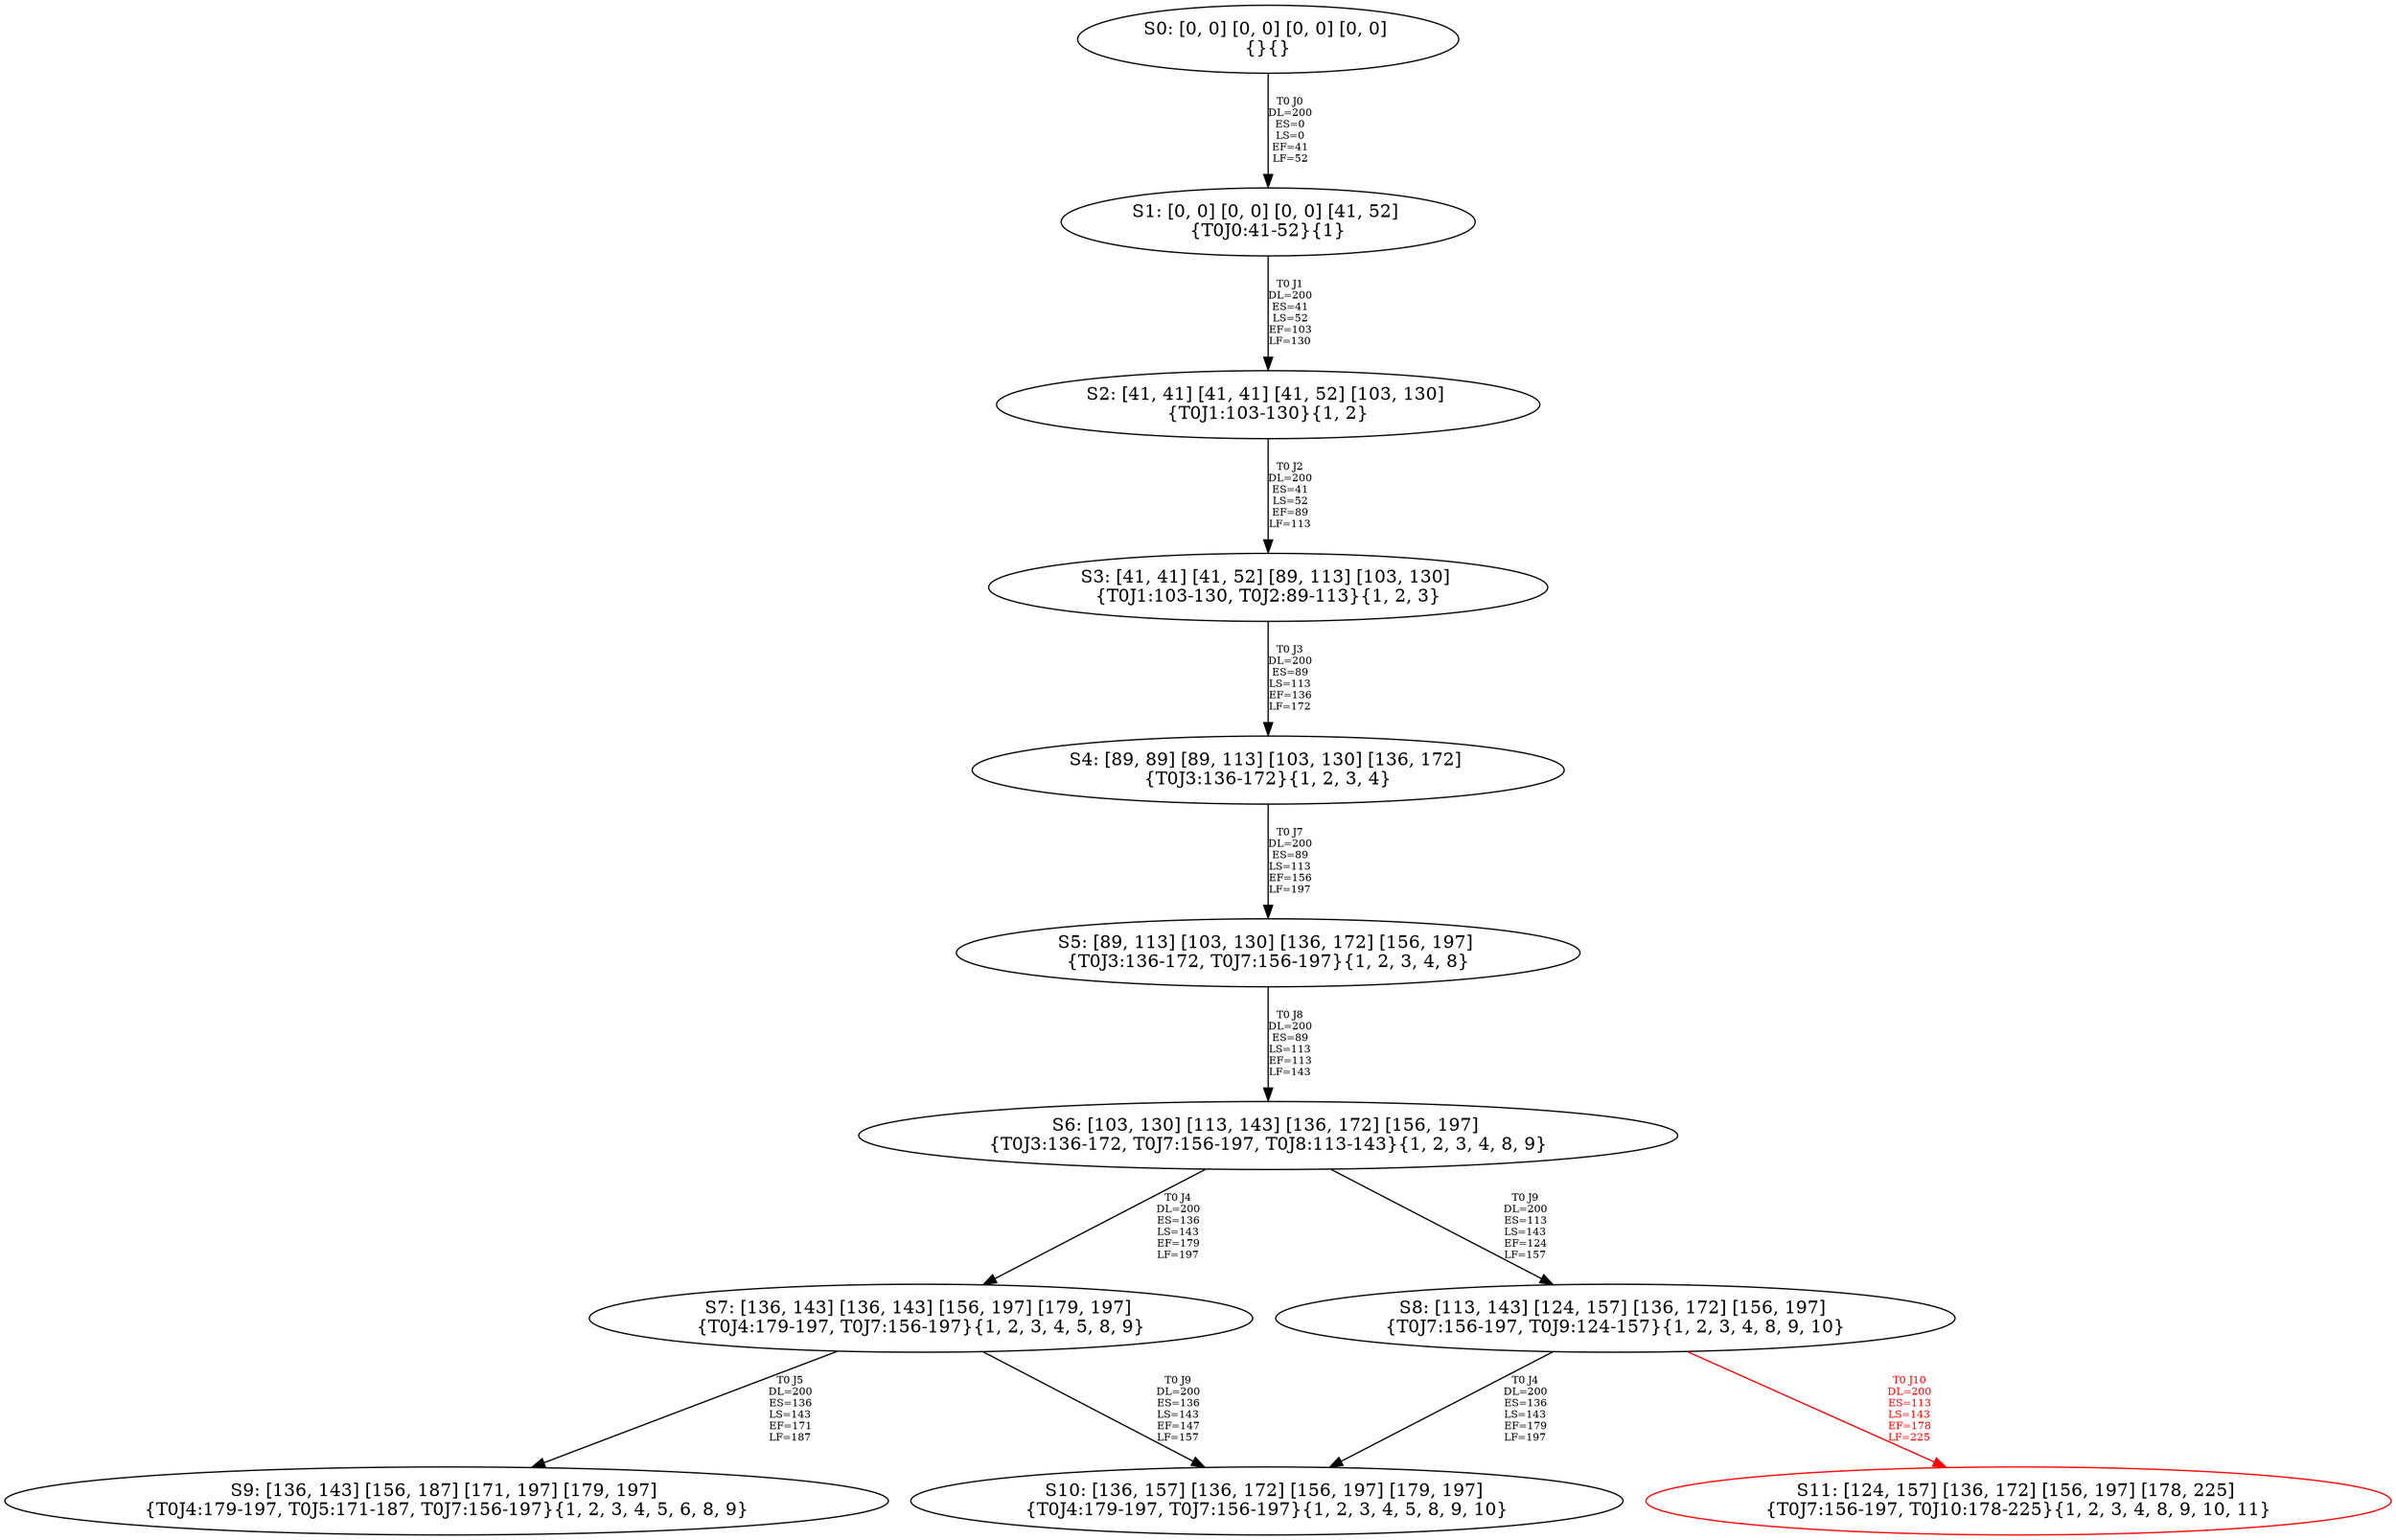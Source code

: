 digraph {
	S0[label="S0: [0, 0] [0, 0] [0, 0] [0, 0] \n{}{}"];
	S1[label="S1: [0, 0] [0, 0] [0, 0] [41, 52] \n{T0J0:41-52}{1}"];
	S2[label="S2: [41, 41] [41, 41] [41, 52] [103, 130] \n{T0J1:103-130}{1, 2}"];
	S3[label="S3: [41, 41] [41, 52] [89, 113] [103, 130] \n{T0J1:103-130, T0J2:89-113}{1, 2, 3}"];
	S4[label="S4: [89, 89] [89, 113] [103, 130] [136, 172] \n{T0J3:136-172}{1, 2, 3, 4}"];
	S5[label="S5: [89, 113] [103, 130] [136, 172] [156, 197] \n{T0J3:136-172, T0J7:156-197}{1, 2, 3, 4, 8}"];
	S6[label="S6: [103, 130] [113, 143] [136, 172] [156, 197] \n{T0J3:136-172, T0J7:156-197, T0J8:113-143}{1, 2, 3, 4, 8, 9}"];
	S7[label="S7: [136, 143] [136, 143] [156, 197] [179, 197] \n{T0J4:179-197, T0J7:156-197}{1, 2, 3, 4, 5, 8, 9}"];
	S8[label="S8: [113, 143] [124, 157] [136, 172] [156, 197] \n{T0J7:156-197, T0J9:124-157}{1, 2, 3, 4, 8, 9, 10}"];
	S9[label="S9: [136, 143] [156, 187] [171, 197] [179, 197] \n{T0J4:179-197, T0J5:171-187, T0J7:156-197}{1, 2, 3, 4, 5, 6, 8, 9}"];
	S10[label="S10: [136, 157] [136, 172] [156, 197] [179, 197] \n{T0J4:179-197, T0J7:156-197}{1, 2, 3, 4, 5, 8, 9, 10}"];
	S11[label="S11: [124, 157] [136, 172] [156, 197] [178, 225] \n{T0J7:156-197, T0J10:178-225}{1, 2, 3, 4, 8, 9, 10, 11}"];
	S0 -> S1[label="T0 J0\nDL=200\nES=0\nLS=0\nEF=41\nLF=52",fontsize=8];
	S1 -> S2[label="T0 J1\nDL=200\nES=41\nLS=52\nEF=103\nLF=130",fontsize=8];
	S2 -> S3[label="T0 J2\nDL=200\nES=41\nLS=52\nEF=89\nLF=113",fontsize=8];
	S3 -> S4[label="T0 J3\nDL=200\nES=89\nLS=113\nEF=136\nLF=172",fontsize=8];
	S4 -> S5[label="T0 J7\nDL=200\nES=89\nLS=113\nEF=156\nLF=197",fontsize=8];
	S5 -> S6[label="T0 J8\nDL=200\nES=89\nLS=113\nEF=113\nLF=143",fontsize=8];
	S6 -> S7[label="T0 J4\nDL=200\nES=136\nLS=143\nEF=179\nLF=197",fontsize=8];
	S6 -> S8[label="T0 J9\nDL=200\nES=113\nLS=143\nEF=124\nLF=157",fontsize=8];
	S7 -> S9[label="T0 J5\nDL=200\nES=136\nLS=143\nEF=171\nLF=187",fontsize=8];
	S7 -> S10[label="T0 J9\nDL=200\nES=136\nLS=143\nEF=147\nLF=157",fontsize=8];
	S8 -> S10[label="T0 J4\nDL=200\nES=136\nLS=143\nEF=179\nLF=197",fontsize=8];
	S8 -> S11[label="T0 J10\nDL=200\nES=113\nLS=143\nEF=178\nLF=225",color=Red,fontcolor=Red,fontsize=8];
S11[color=Red];
}
